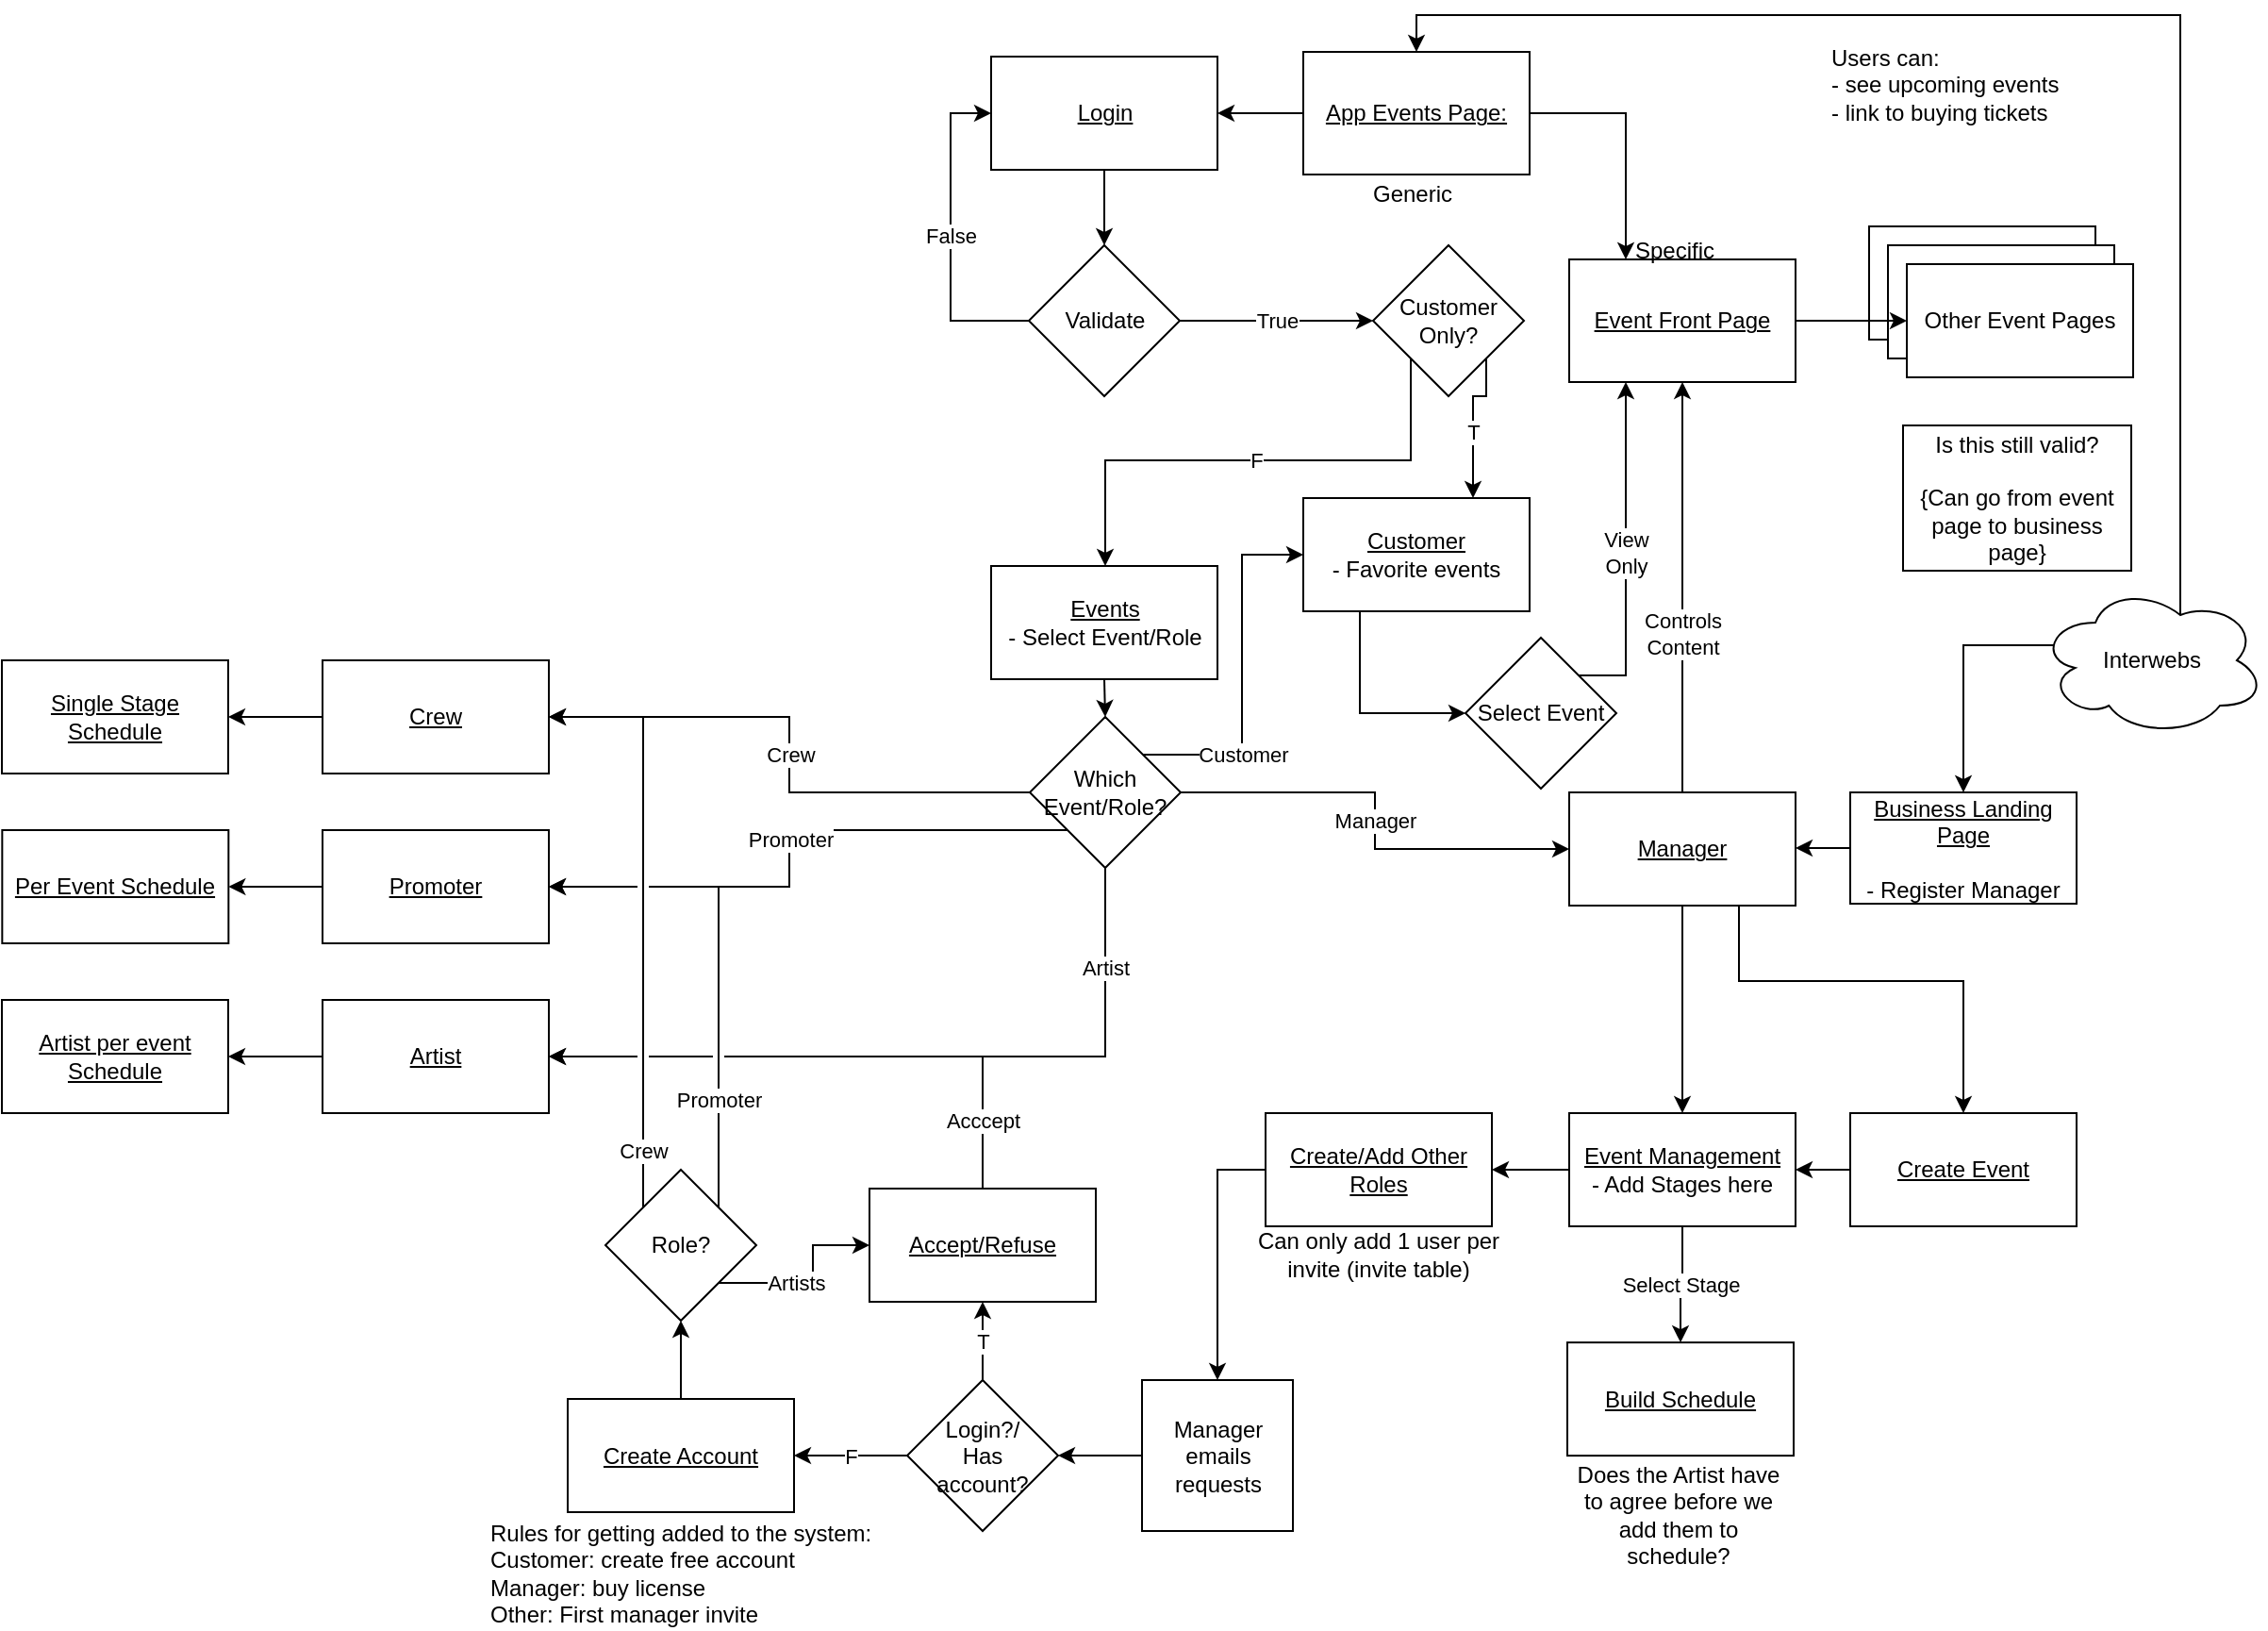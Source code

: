 <mxfile version="10.9.5" type="device"><diagram id="aFGmwaynXvU3wCjtnXHm" name="Page-1"><mxGraphModel dx="2073" dy="969" grid="0" gridSize="10" guides="1" tooltips="1" connect="1" arrows="1" fold="1" page="0" pageScale="1" pageWidth="850" pageHeight="1100" math="0" shadow="0"><root><mxCell id="0"/><mxCell id="1" parent="0"/><mxCell id="weUDeTV9uTJlkFWQsz4X-1" style="edgeStyle=orthogonalEdgeStyle;rounded=0;orthogonalLoop=1;jettySize=auto;html=1;exitX=0.5;exitY=1;exitDx=0;exitDy=0;entryX=0.5;entryY=0;entryDx=0;entryDy=0;" parent="1" source="weUDeTV9uTJlkFWQsz4X-2" target="weUDeTV9uTJlkFWQsz4X-5" edge="1"><mxGeometry relative="1" as="geometry"/></mxCell><mxCell id="weUDeTV9uTJlkFWQsz4X-2" value="Login" style="rounded=0;whiteSpace=wrap;html=1;fontStyle=4" parent="1" vertex="1"><mxGeometry x="364.5" y="100" width="120" height="60" as="geometry"/></mxCell><mxCell id="mgkl0GxmgB5AJVPNe4k9-41" value="False" style="edgeStyle=orthogonalEdgeStyle;rounded=0;jumpStyle=arc;orthogonalLoop=1;jettySize=auto;html=1;exitX=0;exitY=0.5;exitDx=0;exitDy=0;entryX=0;entryY=0.5;entryDx=0;entryDy=0;" parent="1" source="weUDeTV9uTJlkFWQsz4X-5" target="weUDeTV9uTJlkFWQsz4X-2" edge="1"><mxGeometry relative="1" as="geometry"><Array as="points"><mxPoint x="343" y="240"/><mxPoint x="343" y="130"/></Array></mxGeometry></mxCell><mxCell id="WzvoM2foGXE8X7y-gR-p-28" value="True" style="edgeStyle=orthogonalEdgeStyle;rounded=0;jumpStyle=gap;orthogonalLoop=1;jettySize=auto;html=1;exitX=1;exitY=0.5;exitDx=0;exitDy=0;entryX=0;entryY=0.5;entryDx=0;entryDy=0;" parent="1" source="weUDeTV9uTJlkFWQsz4X-5" target="WzvoM2foGXE8X7y-gR-p-27" edge="1"><mxGeometry relative="1" as="geometry"/></mxCell><mxCell id="weUDeTV9uTJlkFWQsz4X-5" value="Validate" style="rhombus;whiteSpace=wrap;html=1;" parent="1" vertex="1"><mxGeometry x="384.5" y="200" width="80" height="80" as="geometry"/></mxCell><mxCell id="weUDeTV9uTJlkFWQsz4X-6" style="edgeStyle=orthogonalEdgeStyle;rounded=0;orthogonalLoop=1;jettySize=auto;html=1;exitX=0;exitY=0.5;exitDx=0;exitDy=0;entryX=1;entryY=0.5;entryDx=0;entryDy=0;" parent="1" source="weUDeTV9uTJlkFWQsz4X-7" target="weUDeTV9uTJlkFWQsz4X-2" edge="1"><mxGeometry relative="1" as="geometry"/></mxCell><mxCell id="OCtW_o4YZoMSgRhoB0Nu-7" style="edgeStyle=orthogonalEdgeStyle;rounded=0;orthogonalLoop=1;jettySize=auto;html=1;exitX=1;exitY=0.5;exitDx=0;exitDy=0;entryX=0.25;entryY=0;entryDx=0;entryDy=0;" edge="1" parent="1" source="weUDeTV9uTJlkFWQsz4X-7" target="WzvoM2foGXE8X7y-gR-p-32"><mxGeometry relative="1" as="geometry"/></mxCell><mxCell id="weUDeTV9uTJlkFWQsz4X-7" value="App Events Page:&lt;br&gt;" style="rounded=0;whiteSpace=wrap;html=1;fontStyle=4" parent="1" vertex="1"><mxGeometry x="530" y="97.5" width="120" height="65" as="geometry"/></mxCell><mxCell id="mgkl0GxmgB5AJVPNe4k9-5" style="edgeStyle=orthogonalEdgeStyle;rounded=0;orthogonalLoop=1;jettySize=auto;html=1;exitX=0;exitY=0.5;exitDx=0;exitDy=0;entryX=1;entryY=0.5;entryDx=0;entryDy=0;fontStyle=4" parent="1" source="weUDeTV9uTJlkFWQsz4X-14" target="weUDeTV9uTJlkFWQsz4X-42" edge="1"><mxGeometry relative="1" as="geometry"/></mxCell><mxCell id="mgkl0GxmgB5AJVPNe4k9-6" style="edgeStyle=orthogonalEdgeStyle;rounded=0;orthogonalLoop=1;jettySize=auto;html=1;exitX=0;exitY=0.5;exitDx=0;exitDy=0;entryX=1;entryY=0.5;entryDx=0;entryDy=0;fontStyle=4" parent="1" source="weUDeTV9uTJlkFWQsz4X-16" target="weUDeTV9uTJlkFWQsz4X-41" edge="1"><mxGeometry relative="1" as="geometry"/></mxCell><mxCell id="mgkl0GxmgB5AJVPNe4k9-8" style="edgeStyle=orthogonalEdgeStyle;rounded=0;orthogonalLoop=1;jettySize=auto;html=1;exitX=0;exitY=0.5;exitDx=0;exitDy=0;entryX=1;entryY=0.5;entryDx=0;entryDy=0;fontStyle=4" parent="1" source="weUDeTV9uTJlkFWQsz4X-18" target="weUDeTV9uTJlkFWQsz4X-40" edge="1"><mxGeometry relative="1" as="geometry"/></mxCell><mxCell id="weUDeTV9uTJlkFWQsz4X-19" value="&lt;div&gt;Controls&lt;/div&gt;&lt;div&gt;Content&lt;/div&gt;" style="edgeStyle=orthogonalEdgeStyle;rounded=0;orthogonalLoop=1;jettySize=auto;html=1;exitX=0.5;exitY=0;exitDx=0;exitDy=0;entryX=0.5;entryY=1;entryDx=0;entryDy=0;" parent="1" source="weUDeTV9uTJlkFWQsz4X-22" target="WzvoM2foGXE8X7y-gR-p-32" edge="1"><mxGeometry x="-0.226" relative="1" as="geometry"><mxPoint x="761" y="343" as="targetPoint"/><mxPoint as="offset"/></mxGeometry></mxCell><mxCell id="weUDeTV9uTJlkFWQsz4X-20" style="edgeStyle=orthogonalEdgeStyle;rounded=0;orthogonalLoop=1;jettySize=auto;html=1;exitX=0.75;exitY=1;exitDx=0;exitDy=0;entryX=0.5;entryY=0;entryDx=0;entryDy=0;startArrow=none;startFill=0;" parent="1" source="weUDeTV9uTJlkFWQsz4X-22" target="weUDeTV9uTJlkFWQsz4X-29" edge="1"><mxGeometry relative="1" as="geometry"><Array as="points"><mxPoint x="761" y="590"/><mxPoint x="880" y="590"/></Array></mxGeometry></mxCell><mxCell id="WzvoM2foGXE8X7y-gR-p-31" style="edgeStyle=orthogonalEdgeStyle;rounded=0;jumpStyle=gap;orthogonalLoop=1;jettySize=auto;html=1;exitX=0.5;exitY=1;exitDx=0;exitDy=0;entryX=0.5;entryY=0;entryDx=0;entryDy=0;" parent="1" source="weUDeTV9uTJlkFWQsz4X-22" target="weUDeTV9uTJlkFWQsz4X-33" edge="1"><mxGeometry relative="1" as="geometry"/></mxCell><mxCell id="weUDeTV9uTJlkFWQsz4X-22" value="Manager" style="rounded=0;whiteSpace=wrap;html=1;fontStyle=4" parent="1" vertex="1"><mxGeometry x="671" y="490" width="120" height="60" as="geometry"/></mxCell><mxCell id="weUDeTV9uTJlkFWQsz4X-23" style="edgeStyle=orthogonalEdgeStyle;rounded=0;orthogonalLoop=1;jettySize=auto;html=1;exitX=0;exitY=0.5;exitDx=0;exitDy=0;entryX=1;entryY=0.5;entryDx=0;entryDy=0;" parent="1" source="weUDeTV9uTJlkFWQsz4X-25" target="weUDeTV9uTJlkFWQsz4X-22" edge="1"><mxGeometry relative="1" as="geometry"/></mxCell><mxCell id="weUDeTV9uTJlkFWQsz4X-25" value="&lt;u&gt;Business Landing Page&lt;/u&gt;&lt;br&gt;&lt;br&gt;- Register Manager" style="rounded=0;whiteSpace=wrap;html=1;" parent="1" vertex="1"><mxGeometry x="820" y="490" width="120" height="59" as="geometry"/></mxCell><mxCell id="weUDeTV9uTJlkFWQsz4X-26" style="edgeStyle=orthogonalEdgeStyle;rounded=0;orthogonalLoop=1;jettySize=auto;html=1;exitX=0.07;exitY=0.4;exitDx=0;exitDy=0;exitPerimeter=0;entryX=0.5;entryY=0;entryDx=0;entryDy=0;" parent="1" source="weUDeTV9uTJlkFWQsz4X-27" target="weUDeTV9uTJlkFWQsz4X-25" edge="1"><mxGeometry relative="1" as="geometry"><Array as="points"><mxPoint x="880" y="412"/></Array></mxGeometry></mxCell><mxCell id="mgkl0GxmgB5AJVPNe4k9-50" style="edgeStyle=orthogonalEdgeStyle;rounded=0;jumpStyle=gap;orthogonalLoop=1;jettySize=auto;html=1;exitX=0.625;exitY=0.2;exitDx=0;exitDy=0;exitPerimeter=0;entryX=0.5;entryY=0;entryDx=0;entryDy=0;" parent="1" source="weUDeTV9uTJlkFWQsz4X-27" target="weUDeTV9uTJlkFWQsz4X-7" edge="1"><mxGeometry relative="1" as="geometry"><Array as="points"><mxPoint x="995" y="78"/><mxPoint x="590" y="78"/></Array></mxGeometry></mxCell><mxCell id="weUDeTV9uTJlkFWQsz4X-27" value="Interwebs" style="ellipse;shape=cloud;whiteSpace=wrap;html=1;" parent="1" vertex="1"><mxGeometry x="920" y="380" width="120" height="80" as="geometry"/></mxCell><mxCell id="weUDeTV9uTJlkFWQsz4X-28" value="&lt;div&gt;Is this still valid?&lt;/div&gt;&lt;div&gt;&lt;br&gt;&lt;/div&gt;&lt;div&gt;{Can go from event page to business page}&lt;/div&gt;" style="text;html=1;strokeColor=#000000;fillColor=none;align=center;verticalAlign=middle;whiteSpace=wrap;rounded=0;" parent="1" vertex="1"><mxGeometry x="848" y="295.5" width="121" height="77" as="geometry"/></mxCell><mxCell id="weUDeTV9uTJlkFWQsz4X-29" value="&lt;u&gt;Create Event&lt;/u&gt;" style="rounded=0;whiteSpace=wrap;html=1;" parent="1" vertex="1"><mxGeometry x="820" y="660" width="120" height="60" as="geometry"/></mxCell><mxCell id="weUDeTV9uTJlkFWQsz4X-30" style="edgeStyle=orthogonalEdgeStyle;rounded=0;orthogonalLoop=1;jettySize=auto;html=1;exitX=1;exitY=0.5;exitDx=0;exitDy=0;entryX=0;entryY=0.5;entryDx=0;entryDy=0;startArrow=classic;startFill=1;endArrow=none;endFill=0;" parent="1" source="weUDeTV9uTJlkFWQsz4X-33" target="weUDeTV9uTJlkFWQsz4X-29" edge="1"><mxGeometry relative="1" as="geometry"/></mxCell><mxCell id="weUDeTV9uTJlkFWQsz4X-31" value="Select Stage" style="edgeStyle=orthogonalEdgeStyle;rounded=0;orthogonalLoop=1;jettySize=auto;html=1;exitX=0.5;exitY=1;exitDx=0;exitDy=0;entryX=0.5;entryY=0;entryDx=0;entryDy=0;startArrow=none;startFill=0;" parent="1" source="weUDeTV9uTJlkFWQsz4X-33" target="weUDeTV9uTJlkFWQsz4X-38" edge="1"><mxGeometry relative="1" as="geometry"/></mxCell><mxCell id="weUDeTV9uTJlkFWQsz4X-32" style="edgeStyle=orthogonalEdgeStyle;rounded=0;orthogonalLoop=1;jettySize=auto;html=1;exitX=0;exitY=0.5;exitDx=0;exitDy=0;entryX=1;entryY=0.5;entryDx=0;entryDy=0;startArrow=none;startFill=0;" parent="1" source="weUDeTV9uTJlkFWQsz4X-33" target="weUDeTV9uTJlkFWQsz4X-35" edge="1"><mxGeometry relative="1" as="geometry"/></mxCell><mxCell id="weUDeTV9uTJlkFWQsz4X-33" value="&lt;u&gt;Event Management&lt;br&gt;&lt;/u&gt;- Add Stages here" style="rounded=0;whiteSpace=wrap;html=1;" parent="1" vertex="1"><mxGeometry x="671" y="660" width="120" height="60" as="geometry"/></mxCell><mxCell id="weUDeTV9uTJlkFWQsz4X-34" value="" style="group" parent="1" vertex="1" connectable="0"><mxGeometry x="500" y="660" width="140" height="90" as="geometry"/></mxCell><mxCell id="weUDeTV9uTJlkFWQsz4X-35" value="&lt;u&gt;Create/Add Other Roles&lt;/u&gt;" style="rounded=0;whiteSpace=wrap;html=1;direction=east;" parent="weUDeTV9uTJlkFWQsz4X-34" vertex="1"><mxGeometry x="10" width="120" height="60" as="geometry"/></mxCell><mxCell id="weUDeTV9uTJlkFWQsz4X-36" value="Can only add 1 user per invite (invite table)" style="text;html=1;strokeColor=none;fillColor=none;align=center;verticalAlign=middle;whiteSpace=wrap;rounded=0;" parent="weUDeTV9uTJlkFWQsz4X-34" vertex="1"><mxGeometry y="60" width="140" height="30" as="geometry"/></mxCell><mxCell id="weUDeTV9uTJlkFWQsz4X-37" value="" style="group;fontStyle=4" parent="1" vertex="1" connectable="0"><mxGeometry x="669" y="781.569" width="121" height="121.931" as="geometry"/></mxCell><mxCell id="weUDeTV9uTJlkFWQsz4X-38" value="&lt;u&gt;Build Schedule&lt;/u&gt;" style="rounded=0;whiteSpace=wrap;html=1;" parent="weUDeTV9uTJlkFWQsz4X-37" vertex="1"><mxGeometry x="1" width="120" height="60" as="geometry"/></mxCell><mxCell id="weUDeTV9uTJlkFWQsz4X-39" value="Does the Artist have to agree before we add them to schedule?" style="text;html=1;strokeColor=none;fillColor=none;align=center;verticalAlign=middle;whiteSpace=wrap;rounded=0;" parent="weUDeTV9uTJlkFWQsz4X-37" vertex="1"><mxGeometry y="59.931" width="120" height="62" as="geometry"/></mxCell><mxCell id="mgkl0GxmgB5AJVPNe4k9-2" style="edgeStyle=orthogonalEdgeStyle;rounded=0;orthogonalLoop=1;jettySize=auto;html=1;exitX=0;exitY=0.5;exitDx=0;exitDy=0;entryX=1;entryY=0.5;entryDx=0;entryDy=0;" parent="1" source="weUDeTV9uTJlkFWQsz4X-44" target="weUDeTV9uTJlkFWQsz4X-47" edge="1"><mxGeometry relative="1" as="geometry"/></mxCell><mxCell id="weUDeTV9uTJlkFWQsz4X-44" value="Manager emails requests" style="whiteSpace=wrap;html=1;aspect=fixed;" parent="1" vertex="1"><mxGeometry x="444.5" y="801.5" width="80" height="80" as="geometry"/></mxCell><mxCell id="weUDeTV9uTJlkFWQsz4X-45" style="edgeStyle=orthogonalEdgeStyle;rounded=0;orthogonalLoop=1;jettySize=auto;html=1;exitX=0;exitY=0.5;exitDx=0;exitDy=0;entryX=0.5;entryY=0;entryDx=0;entryDy=0;startArrow=none;startFill=0;endArrow=classic;endFill=1;" parent="1" source="weUDeTV9uTJlkFWQsz4X-35" target="weUDeTV9uTJlkFWQsz4X-44" edge="1"><mxGeometry relative="1" as="geometry"/></mxCell><mxCell id="weUDeTV9uTJlkFWQsz4X-46" value="F" style="edgeStyle=orthogonalEdgeStyle;rounded=0;orthogonalLoop=1;jettySize=auto;html=1;exitX=0;exitY=0.5;exitDx=0;exitDy=0;entryX=1;entryY=0.5;entryDx=0;entryDy=0;startArrow=none;startFill=0;endArrow=classic;endFill=1;" parent="1" source="weUDeTV9uTJlkFWQsz4X-47" target="weUDeTV9uTJlkFWQsz4X-48" edge="1"><mxGeometry relative="1" as="geometry"/></mxCell><mxCell id="mgkl0GxmgB5AJVPNe4k9-3" value="T" style="edgeStyle=orthogonalEdgeStyle;rounded=0;orthogonalLoop=1;jettySize=auto;html=1;exitX=0.5;exitY=0;exitDx=0;exitDy=0;entryX=0.5;entryY=1;entryDx=0;entryDy=0;" parent="1" source="weUDeTV9uTJlkFWQsz4X-47" target="weUDeTV9uTJlkFWQsz4X-49" edge="1"><mxGeometry relative="1" as="geometry"/></mxCell><mxCell id="weUDeTV9uTJlkFWQsz4X-47" value="Login?/&lt;br&gt;Has&lt;br&gt;account?" style="rhombus;whiteSpace=wrap;html=1;" parent="1" vertex="1"><mxGeometry x="320" y="801.5" width="80" height="80" as="geometry"/></mxCell><mxCell id="mgkl0GxmgB5AJVPNe4k9-4" value="Artists" style="edgeStyle=orthogonalEdgeStyle;rounded=0;orthogonalLoop=1;jettySize=auto;html=1;exitX=1;exitY=1;exitDx=0;exitDy=0;entryX=0;entryY=0.5;entryDx=0;entryDy=0;" parent="1" source="WzvoM2foGXE8X7y-gR-p-23" target="weUDeTV9uTJlkFWQsz4X-49" edge="1"><mxGeometry x="-0.18" relative="1" as="geometry"><mxPoint as="offset"/></mxGeometry></mxCell><mxCell id="mgkl0GxmgB5AJVPNe4k9-46" value="Crew" style="edgeStyle=orthogonalEdgeStyle;rounded=0;jumpStyle=gap;orthogonalLoop=1;jettySize=auto;html=1;exitX=0;exitY=0;exitDx=0;exitDy=0;entryX=1;entryY=0.5;entryDx=0;entryDy=0;" parent="1" source="WzvoM2foGXE8X7y-gR-p-23" target="weUDeTV9uTJlkFWQsz4X-14" edge="1"><mxGeometry x="-0.806" relative="1" as="geometry"><Array as="points"><mxPoint x="180" y="450"/></Array><mxPoint as="offset"/></mxGeometry></mxCell><mxCell id="mgkl0GxmgB5AJVPNe4k9-47" value="Promoter" style="edgeStyle=orthogonalEdgeStyle;rounded=0;jumpStyle=gap;orthogonalLoop=1;jettySize=auto;html=1;exitX=1;exitY=0;exitDx=0;exitDy=0;entryX=1;entryY=0.5;entryDx=0;entryDy=0;" parent="1" source="WzvoM2foGXE8X7y-gR-p-23" target="weUDeTV9uTJlkFWQsz4X-16" edge="1"><mxGeometry x="-0.561" relative="1" as="geometry"><Array as="points"><mxPoint x="220" y="540"/></Array><mxPoint as="offset"/></mxGeometry></mxCell><mxCell id="WzvoM2foGXE8X7y-gR-p-24" style="edgeStyle=orthogonalEdgeStyle;rounded=0;jumpStyle=gap;orthogonalLoop=1;jettySize=auto;html=1;exitX=0.5;exitY=0;exitDx=0;exitDy=0;" parent="1" source="weUDeTV9uTJlkFWQsz4X-48" target="WzvoM2foGXE8X7y-gR-p-23" edge="1"><mxGeometry relative="1" as="geometry"/></mxCell><mxCell id="weUDeTV9uTJlkFWQsz4X-48" value="Create Account" style="rounded=0;whiteSpace=wrap;html=1;fontStyle=4" parent="1" vertex="1"><mxGeometry x="140" y="811.5" width="120" height="60" as="geometry"/></mxCell><mxCell id="mgkl0GxmgB5AJVPNe4k9-48" value="Acccept" style="edgeStyle=orthogonalEdgeStyle;rounded=0;jumpStyle=gap;orthogonalLoop=1;jettySize=auto;html=1;exitX=0.5;exitY=0;exitDx=0;exitDy=0;entryX=1;entryY=0.5;entryDx=0;entryDy=0;" parent="1" source="weUDeTV9uTJlkFWQsz4X-49" target="weUDeTV9uTJlkFWQsz4X-18" edge="1"><mxGeometry x="-0.76" relative="1" as="geometry"><mxPoint as="offset"/></mxGeometry></mxCell><mxCell id="weUDeTV9uTJlkFWQsz4X-49" value="Accept/Refuse" style="rounded=0;whiteSpace=wrap;html=1;fontStyle=4" parent="1" vertex="1"><mxGeometry x="300" y="700" width="120" height="60" as="geometry"/></mxCell><mxCell id="mgkl0GxmgB5AJVPNe4k9-10" value="" style="group" parent="1" vertex="1" connectable="0"><mxGeometry x="-160" y="420" width="120.167" height="240" as="geometry"/></mxCell><mxCell id="weUDeTV9uTJlkFWQsz4X-40" value="Artist per event Schedule" style="rounded=0;whiteSpace=wrap;html=1;fontStyle=4" parent="mgkl0GxmgB5AJVPNe4k9-10" vertex="1"><mxGeometry y="180" width="120" height="60" as="geometry"/></mxCell><mxCell id="weUDeTV9uTJlkFWQsz4X-41" value="Per Event Schedule" style="rounded=0;whiteSpace=wrap;html=1;fontStyle=4" parent="mgkl0GxmgB5AJVPNe4k9-10" vertex="1"><mxGeometry x="0.167" y="90" width="120" height="60" as="geometry"/></mxCell><mxCell id="weUDeTV9uTJlkFWQsz4X-42" value="Single Stage Schedule" style="rounded=0;whiteSpace=wrap;html=1;fontStyle=4" parent="mgkl0GxmgB5AJVPNe4k9-10" vertex="1"><mxGeometry width="120" height="60" as="geometry"/></mxCell><mxCell id="mgkl0GxmgB5AJVPNe4k9-11" value="" style="group" parent="1" vertex="1" connectable="0"><mxGeometry x="10" y="420" width="120" height="240" as="geometry"/></mxCell><mxCell id="weUDeTV9uTJlkFWQsz4X-14" value="Crew" style="rounded=0;whiteSpace=wrap;html=1;fontStyle=4" parent="mgkl0GxmgB5AJVPNe4k9-11" vertex="1"><mxGeometry width="120" height="60" as="geometry"/></mxCell><mxCell id="weUDeTV9uTJlkFWQsz4X-16" value="Promoter" style="rounded=0;whiteSpace=wrap;html=1;fontStyle=4" parent="mgkl0GxmgB5AJVPNe4k9-11" vertex="1"><mxGeometry y="90" width="120" height="60" as="geometry"/></mxCell><mxCell id="weUDeTV9uTJlkFWQsz4X-18" value="Artist&lt;br&gt;" style="rounded=0;whiteSpace=wrap;html=1;fontStyle=4" parent="mgkl0GxmgB5AJVPNe4k9-11" vertex="1"><mxGeometry y="180" width="120" height="60" as="geometry"/></mxCell><mxCell id="WzvoM2foGXE8X7y-gR-p-9" style="edgeStyle=orthogonalEdgeStyle;rounded=0;orthogonalLoop=1;jettySize=auto;html=1;exitX=0.5;exitY=1;exitDx=0;exitDy=0;entryX=0.5;entryY=0;entryDx=0;entryDy=0;" parent="1" source="WzvoM2foGXE8X7y-gR-p-1" target="WzvoM2foGXE8X7y-gR-p-8" edge="1"><mxGeometry relative="1" as="geometry"/></mxCell><mxCell id="WzvoM2foGXE8X7y-gR-p-1" value="&lt;u&gt;Events&lt;/u&gt;&lt;br&gt;- Select Event/Role" style="rounded=0;whiteSpace=wrap;html=1;" parent="1" vertex="1"><mxGeometry x="364.5" y="370" width="120" height="60" as="geometry"/></mxCell><mxCell id="WzvoM2foGXE8X7y-gR-p-10" value="Manager" style="edgeStyle=orthogonalEdgeStyle;rounded=0;orthogonalLoop=1;jettySize=auto;html=1;exitX=1;exitY=0.5;exitDx=0;exitDy=0;" parent="1" source="WzvoM2foGXE8X7y-gR-p-8" target="weUDeTV9uTJlkFWQsz4X-22" edge="1"><mxGeometry relative="1" as="geometry"/></mxCell><mxCell id="WzvoM2foGXE8X7y-gR-p-11" value="Crew" style="edgeStyle=orthogonalEdgeStyle;rounded=0;orthogonalLoop=1;jettySize=auto;html=1;exitX=0;exitY=0.5;exitDx=0;exitDy=0;entryX=1;entryY=0.5;entryDx=0;entryDy=0;jumpStyle=gap;" parent="1" source="WzvoM2foGXE8X7y-gR-p-8" target="weUDeTV9uTJlkFWQsz4X-14" edge="1"><mxGeometry relative="1" as="geometry"/></mxCell><mxCell id="WzvoM2foGXE8X7y-gR-p-13" value="Promoter" style="edgeStyle=orthogonalEdgeStyle;rounded=0;orthogonalLoop=1;jettySize=auto;html=1;exitX=0;exitY=1;exitDx=0;exitDy=0;entryX=1;entryY=0.5;entryDx=0;entryDy=0;jumpStyle=gap;" parent="1" source="WzvoM2foGXE8X7y-gR-p-8" target="weUDeTV9uTJlkFWQsz4X-16" edge="1"><mxGeometry relative="1" as="geometry"/></mxCell><mxCell id="WzvoM2foGXE8X7y-gR-p-14" value="Artist" style="edgeStyle=orthogonalEdgeStyle;rounded=0;orthogonalLoop=1;jettySize=auto;html=1;exitX=0.5;exitY=1;exitDx=0;exitDy=0;entryX=1;entryY=0.5;entryDx=0;entryDy=0;jumpStyle=gap;" parent="1" source="WzvoM2foGXE8X7y-gR-p-8" target="weUDeTV9uTJlkFWQsz4X-18" edge="1"><mxGeometry x="-0.732" relative="1" as="geometry"><mxPoint as="offset"/></mxGeometry></mxCell><mxCell id="WzvoM2foGXE8X7y-gR-p-19" value="Customer" style="edgeStyle=orthogonalEdgeStyle;rounded=0;jumpStyle=gap;orthogonalLoop=1;jettySize=auto;html=1;exitX=1;exitY=0;exitDx=0;exitDy=0;entryX=0;entryY=0.5;entryDx=0;entryDy=0;" parent="1" source="WzvoM2foGXE8X7y-gR-p-8" target="WzvoM2foGXE8X7y-gR-p-18" edge="1"><mxGeometry x="-0.445" relative="1" as="geometry"><mxPoint as="offset"/></mxGeometry></mxCell><mxCell id="WzvoM2foGXE8X7y-gR-p-8" value="Which Event/Role?" style="rhombus;whiteSpace=wrap;html=1;" parent="1" vertex="1"><mxGeometry x="385" y="450" width="80" height="80" as="geometry"/></mxCell><mxCell id="WzvoM2foGXE8X7y-gR-p-16" value="Generic" style="text;html=1;resizable=0;points=[];autosize=1;align=left;verticalAlign=top;spacingTop=-4;" parent="1" vertex="1"><mxGeometry x="564.5" y="162.5" width="51" height="14" as="geometry"/></mxCell><mxCell id="WzvoM2foGXE8X7y-gR-p-35" style="edgeStyle=orthogonalEdgeStyle;rounded=0;jumpStyle=gap;orthogonalLoop=1;jettySize=auto;html=1;exitX=0.25;exitY=1;exitDx=0;exitDy=0;entryX=0;entryY=0.5;entryDx=0;entryDy=0;" parent="1" source="WzvoM2foGXE8X7y-gR-p-18" target="WzvoM2foGXE8X7y-gR-p-34" edge="1"><mxGeometry relative="1" as="geometry"/></mxCell><mxCell id="WzvoM2foGXE8X7y-gR-p-18" value="&lt;u&gt;Customer&lt;br&gt;&lt;/u&gt;- Favorite events" style="rounded=0;whiteSpace=wrap;html=1;" parent="1" vertex="1"><mxGeometry x="530" y="334" width="120" height="60" as="geometry"/></mxCell><mxCell id="WzvoM2foGXE8X7y-gR-p-23" value="Role?" style="rhombus;whiteSpace=wrap;html=1;" parent="1" vertex="1"><mxGeometry x="160" y="690" width="80" height="80" as="geometry"/></mxCell><mxCell id="WzvoM2foGXE8X7y-gR-p-25" value="&lt;div&gt;Rules for getting added to the system:&lt;/div&gt;&lt;div&gt;Customer: create free account&lt;/div&gt;&lt;div&gt;Manager: buy license&lt;/div&gt;&lt;div&gt;Other: First manager invite&lt;br&gt;&lt;/div&gt;" style="text;html=1;resizable=0;points=[];autosize=1;align=left;verticalAlign=top;spacingTop=-4;" parent="1" vertex="1"><mxGeometry x="96.5" y="872.5" width="207" height="56" as="geometry"/></mxCell><mxCell id="WzvoM2foGXE8X7y-gR-p-29" value="T" style="edgeStyle=orthogonalEdgeStyle;rounded=0;jumpStyle=gap;orthogonalLoop=1;jettySize=auto;html=1;exitX=1;exitY=1;exitDx=0;exitDy=0;entryX=0.75;entryY=0;entryDx=0;entryDy=0;" parent="1" source="WzvoM2foGXE8X7y-gR-p-27" target="WzvoM2foGXE8X7y-gR-p-18" edge="1"><mxGeometry x="0.126" relative="1" as="geometry"><Array as="points"><mxPoint x="627" y="280"/><mxPoint x="620" y="280"/></Array><mxPoint as="offset"/></mxGeometry></mxCell><mxCell id="WzvoM2foGXE8X7y-gR-p-30" value="F" style="edgeStyle=orthogonalEdgeStyle;rounded=0;jumpStyle=gap;orthogonalLoop=1;jettySize=auto;html=1;exitX=0;exitY=1;exitDx=0;exitDy=0;" parent="1" source="WzvoM2foGXE8X7y-gR-p-27" target="WzvoM2foGXE8X7y-gR-p-1" edge="1"><mxGeometry relative="1" as="geometry"><Array as="points"><mxPoint x="587" y="314"/><mxPoint x="425" y="314"/></Array></mxGeometry></mxCell><mxCell id="WzvoM2foGXE8X7y-gR-p-27" value="Customer Only?" style="rhombus;whiteSpace=wrap;html=1;" parent="1" vertex="1"><mxGeometry x="567" y="200" width="80" height="80" as="geometry"/></mxCell><mxCell id="WzvoM2foGXE8X7y-gR-p-32" value="Event Front Page" style="rounded=0;whiteSpace=wrap;html=1;fontStyle=4" parent="1" vertex="1"><mxGeometry x="671" y="207.5" width="120" height="65" as="geometry"/></mxCell><mxCell id="WzvoM2foGXE8X7y-gR-p-36" value="&lt;div&gt;View&lt;/div&gt;&lt;div&gt;Only&lt;br&gt;&lt;/div&gt;" style="edgeStyle=orthogonalEdgeStyle;rounded=0;jumpStyle=gap;orthogonalLoop=1;jettySize=auto;html=1;exitX=1;exitY=0;exitDx=0;exitDy=0;entryX=0.25;entryY=1;entryDx=0;entryDy=0;" parent="1" source="WzvoM2foGXE8X7y-gR-p-34" target="WzvoM2foGXE8X7y-gR-p-32" edge="1"><mxGeometry relative="1" as="geometry"><Array as="points"><mxPoint x="701" y="428"/></Array></mxGeometry></mxCell><mxCell id="WzvoM2foGXE8X7y-gR-p-34" value="Select Event" style="rhombus;whiteSpace=wrap;html=1;" parent="1" vertex="1"><mxGeometry x="616" y="408" width="80" height="80" as="geometry"/></mxCell><mxCell id="WzvoM2foGXE8X7y-gR-p-37" value="Specific" style="text;html=1;resizable=0;points=[];autosize=1;align=left;verticalAlign=top;spacingTop=-4;" parent="1" vertex="1"><mxGeometry x="703.5" y="192.5" width="52" height="14" as="geometry"/></mxCell><mxCell id="OCtW_o4YZoMSgRhoB0Nu-5" value="" style="group" vertex="1" connectable="0" parent="1"><mxGeometry x="830" y="190" width="140" height="80" as="geometry"/></mxCell><mxCell id="OCtW_o4YZoMSgRhoB0Nu-4" value="Other Event Pages" style="rounded=0;whiteSpace=wrap;html=1;" vertex="1" parent="OCtW_o4YZoMSgRhoB0Nu-5"><mxGeometry width="120" height="60" as="geometry"/></mxCell><mxCell id="OCtW_o4YZoMSgRhoB0Nu-3" value="Other Event Pages" style="rounded=0;whiteSpace=wrap;html=1;" vertex="1" parent="OCtW_o4YZoMSgRhoB0Nu-5"><mxGeometry x="10" y="10" width="120" height="60" as="geometry"/></mxCell><mxCell id="OCtW_o4YZoMSgRhoB0Nu-1" value="Other Event Pages" style="rounded=0;whiteSpace=wrap;html=1;" vertex="1" parent="OCtW_o4YZoMSgRhoB0Nu-5"><mxGeometry x="20" y="20" width="120" height="60" as="geometry"/></mxCell><mxCell id="OCtW_o4YZoMSgRhoB0Nu-2" style="edgeStyle=orthogonalEdgeStyle;rounded=0;orthogonalLoop=1;jettySize=auto;html=1;exitX=1;exitY=0.5;exitDx=0;exitDy=0;entryX=0;entryY=0.5;entryDx=0;entryDy=0;" edge="1" parent="1" source="WzvoM2foGXE8X7y-gR-p-32" target="OCtW_o4YZoMSgRhoB0Nu-1"><mxGeometry relative="1" as="geometry"/></mxCell><mxCell id="OCtW_o4YZoMSgRhoB0Nu-6" value="Users can: &lt;br&gt;- see upcoming events &lt;br&gt;- link to buying tickets" style="text;html=1;" vertex="1" parent="1"><mxGeometry x="808" y="86.5" width="144" height="60" as="geometry"/></mxCell></root></mxGraphModel></diagram></mxfile>